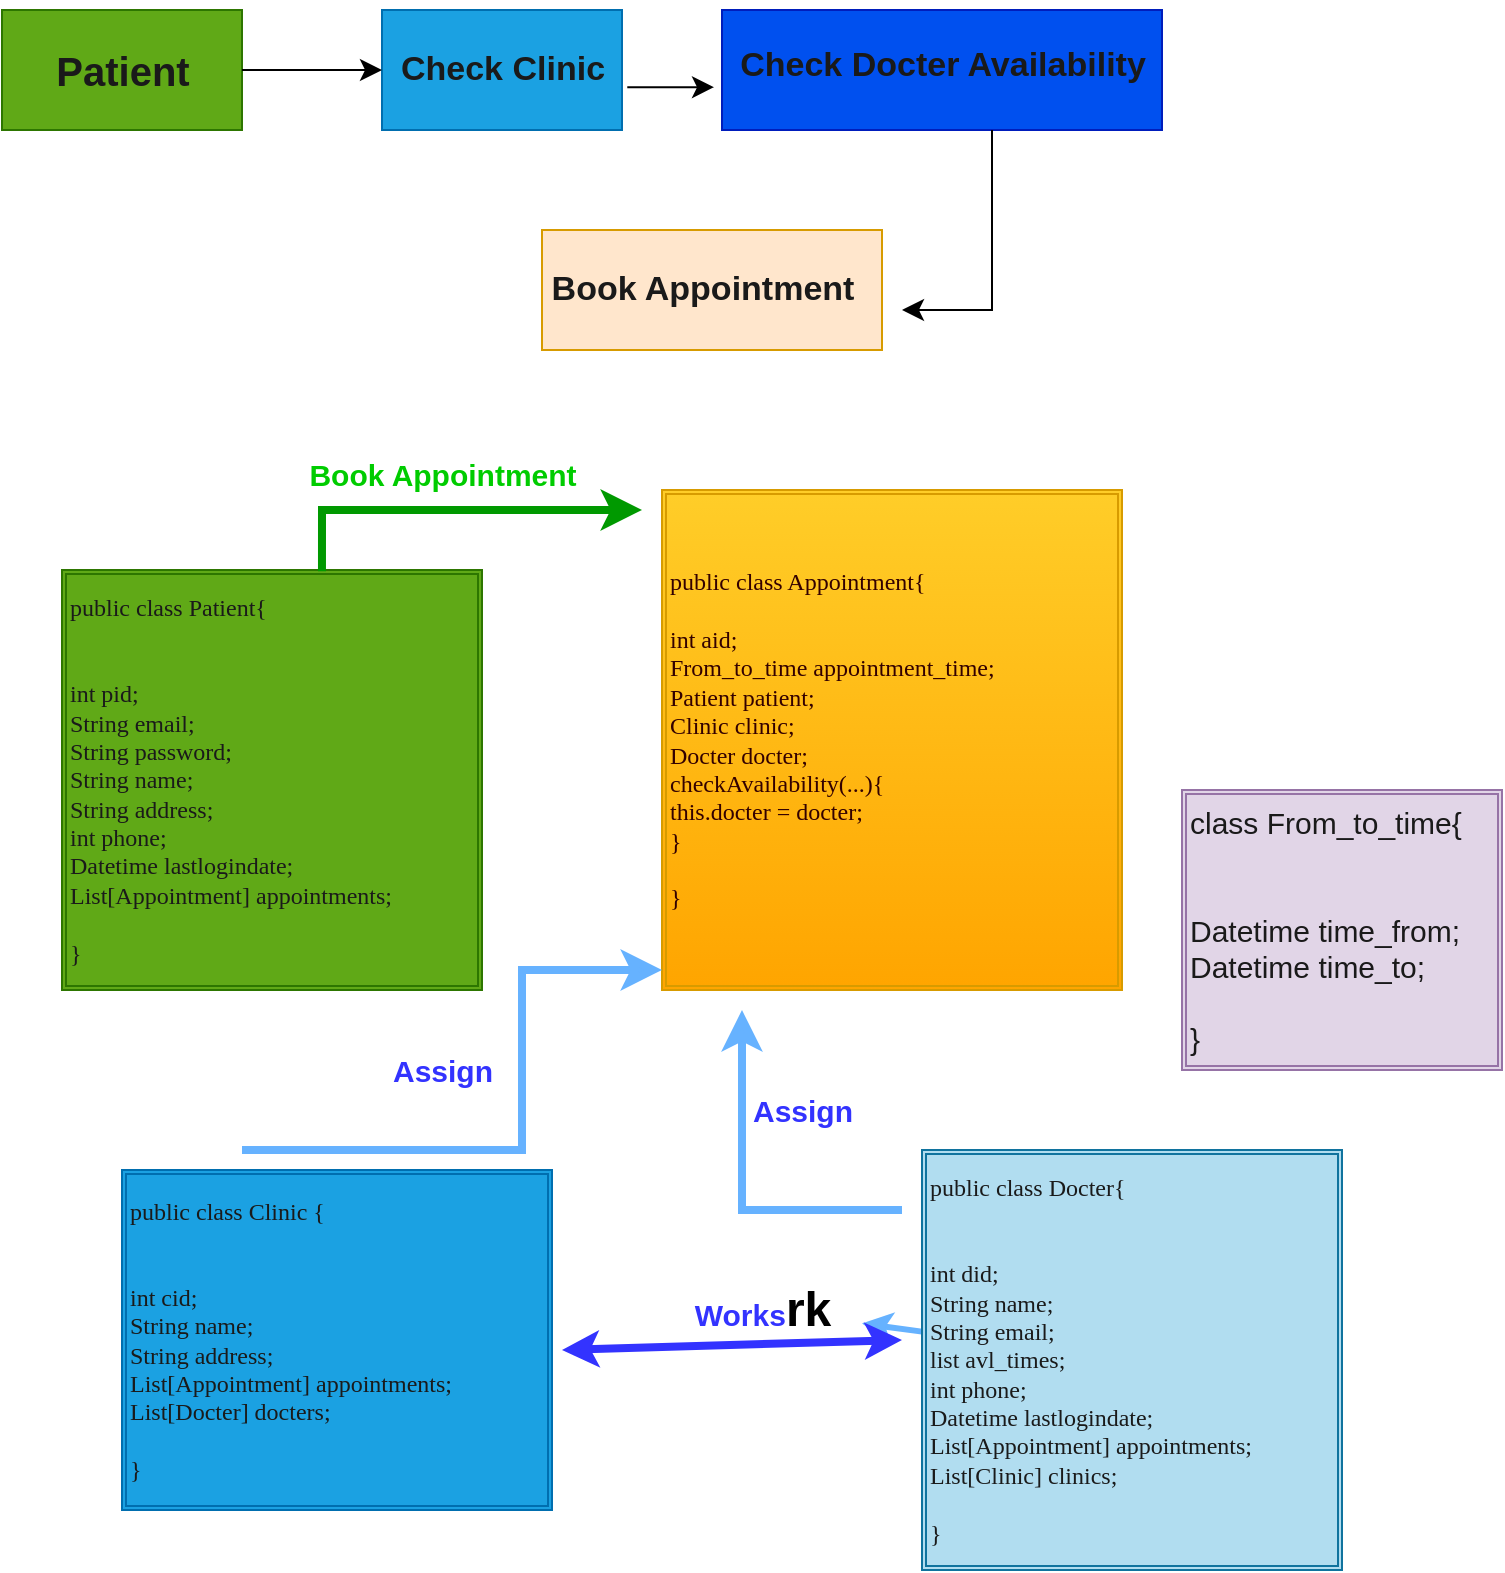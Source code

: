 <mxfile>
    <diagram id="4f-JZ04ZzW_WCCTG0lLz" name="Page-1">
        <mxGraphModel dx="1380" dy="1248" grid="1" gridSize="10" guides="1" tooltips="1" connect="1" arrows="1" fold="1" page="0" pageScale="1" pageWidth="850" pageHeight="1100" background="#ffffff" math="0" shadow="0">
            <root>
                <mxCell id="0"/>
                <mxCell id="1" parent="0"/>
                <mxCell id="3" value="public class Patient{&#10;&#10;&#10;&#9;int pid;&#10;&#9;String email;&#10;&#9;String password;&#10;&#9;String name;&#10;&#9;String address;&#10;&#9;int phone;&#10;&#9;Datetime lastlogindate;&#10;&#9;List[Appointment] appointments;&#10;&#9;&#10;}" style="shape=ext;double=1;rounded=0;whiteSpace=wrap;html=1;fontFamily=Verdana;fillColor=#60a917;fontColor=#1A1A1A;strokeColor=#2D7600;align=left;" parent="1" vertex="1">
                    <mxGeometry x="-70" y="-60" width="210" height="210" as="geometry"/>
                </mxCell>
                <mxCell id="8" value="public class Appointment{&#10;&#9;&#10;&#9;int aid;&#10;&#9;From_to_time appointment_time;&#10;&#9;Patient patient;&#10;&#9;Clinic clinic;&#10;&#9;Docter docter;&#9;&#10;&#9;checkAvailability(...){&#9;&#10;&#9;&#9;this.docter = docter;&#10;&#9;}&#10;&#9;&#10;}" style="shape=ext;double=1;rounded=0;whiteSpace=wrap;html=1;fontFamily=Verdana;fillColor=#ffcd28;strokeColor=#d79b00;gradientColor=#ffa500;align=left;fontColor=#330000;" parent="1" vertex="1">
                    <mxGeometry x="230" y="-100" width="230" height="250" as="geometry"/>
                </mxCell>
                <mxCell id="9" value="public class Clinic {&#10;&#10;&#10;&#9;int cid;&#10;&#9;String name;&#10;&#9;String address;&#10;&#9;List[Appointment] appointments;&#10;&#9;List[Docter] docters;&#10;&#9;&#10;}" style="shape=ext;double=1;rounded=0;whiteSpace=wrap;html=1;fontFamily=Verdana;fontColor=#1A1A1A;fillColor=#1ba1e2;strokeColor=#006EAF;align=left;" parent="1" vertex="1">
                    <mxGeometry x="-40" y="240" width="215" height="170" as="geometry"/>
                </mxCell>
                <mxCell id="23" value="" style="edgeStyle=none;html=1;strokeColor=#66B2FF;strokeWidth=3;fontSize=15;fontColor=#3333FF;" parent="1" source="10" target="12" edge="1">
                    <mxGeometry relative="1" as="geometry"/>
                </mxCell>
                <mxCell id="10" value="public class Docter{&#10;&#10;&#10;&#9;int did;&#10;&#9;String name;&#10;&#9;String email;&#10;&#9;list&lt;from_to_time&gt; avl_times;&#10;&#9;int phone;&#10;&#9;Datetime lastlogindate;&#10;&#9;List[Appointment] appointments;&#10;&#9;List[Clinic] clinics;&#10;&#9;&#10;}&lt;/from_to_time&gt;" style="shape=ext;double=1;rounded=0;whiteSpace=wrap;html=1;fontFamily=Verdana;fillColor=#b1ddf0;strokeColor=#10739e;align=left;fontColor=#1A1A1A;" parent="1" vertex="1">
                    <mxGeometry x="360" y="230" width="210" height="210" as="geometry"/>
                </mxCell>
                <mxCell id="11" value="" style="endArrow=classic;startArrow=classic;html=1;strokeColor=#3333FF;strokeWidth=4;" parent="1" edge="1">
                    <mxGeometry width="100" height="100" relative="1" as="geometry">
                        <mxPoint x="180" y="330" as="sourcePoint"/>
                        <mxPoint x="350" y="325" as="targetPoint"/>
                        <Array as="points"/>
                    </mxGeometry>
                </mxCell>
                <mxCell id="12" value="&lt;font style=&quot;font-size: 15px;&quot; color=&quot;#3333ff&quot;&gt;Works&lt;/font&gt;rk" style="text;strokeColor=none;fillColor=none;html=1;fontSize=24;fontStyle=1;verticalAlign=middle;align=center;" parent="1" vertex="1">
                    <mxGeometry x="230" y="290" width="100" height="40" as="geometry"/>
                </mxCell>
                <mxCell id="14" value="&lt;font style=&quot;font-size: 15px;&quot; color=&quot;#00cc00&quot;&gt;Book Appointment&lt;/font&gt;" style="text;strokeColor=none;fillColor=none;html=1;fontSize=24;fontStyle=1;verticalAlign=middle;align=center;fontColor=#3333FF;" parent="1" vertex="1">
                    <mxGeometry x="70" y="-130" width="100" height="40" as="geometry"/>
                </mxCell>
                <mxCell id="16" value="" style="edgeStyle=segmentEdgeStyle;endArrow=classic;html=1;curved=0;rounded=0;endSize=8;startSize=8;strokeColor=#009900;fontSize=15;fontColor=#00CC00;exitX=0.619;exitY=0.003;exitDx=0;exitDy=0;exitPerimeter=0;strokeWidth=4;" parent="1" source="3" edge="1">
                    <mxGeometry width="50" height="50" relative="1" as="geometry">
                        <mxPoint x="50" y="-70" as="sourcePoint"/>
                        <mxPoint x="220" y="-90" as="targetPoint"/>
                        <Array as="points">
                            <mxPoint x="60" y="-90"/>
                        </Array>
                    </mxGeometry>
                </mxCell>
                <mxCell id="18" value="" style="edgeStyle=segmentEdgeStyle;endArrow=classic;html=1;curved=0;rounded=0;endSize=8;startSize=8;strokeColor=#66B2FF;fontSize=15;fontColor=#00CC00;strokeWidth=4;" parent="1" edge="1">
                    <mxGeometry width="50" height="50" relative="1" as="geometry">
                        <mxPoint x="350" y="260" as="sourcePoint"/>
                        <mxPoint x="270" y="160" as="targetPoint"/>
                    </mxGeometry>
                </mxCell>
                <mxCell id="20" value="Assign" style="text;strokeColor=none;fillColor=none;html=1;fontSize=15;fontStyle=1;verticalAlign=middle;align=center;fontColor=#3333FF;" parent="1" vertex="1">
                    <mxGeometry x="250" y="190" width="100" height="40" as="geometry"/>
                </mxCell>
                <mxCell id="21" value="" style="edgeStyle=elbowEdgeStyle;elbow=horizontal;endArrow=classic;html=1;curved=0;rounded=0;endSize=8;startSize=8;strokeColor=#66B2FF;fontSize=15;fontColor=#3333FF;strokeWidth=4;" parent="1" edge="1">
                    <mxGeometry width="50" height="50" relative="1" as="geometry">
                        <mxPoint x="20" y="230" as="sourcePoint"/>
                        <mxPoint x="230" y="140" as="targetPoint"/>
                        <Array as="points">
                            <mxPoint x="160" y="200"/>
                        </Array>
                    </mxGeometry>
                </mxCell>
                <mxCell id="22" value="Assign" style="text;strokeColor=none;fillColor=none;html=1;fontSize=15;fontStyle=1;verticalAlign=middle;align=center;fontColor=#3333FF;" parent="1" vertex="1">
                    <mxGeometry x="70" y="170" width="100" height="40" as="geometry"/>
                </mxCell>
                <mxCell id="24" value="class From_to_time{&#10;&#10;&#10;&#9;Datetime time_from;&#10;&#9;Datetime time_to;&#10;&#9;&#10;}" style="shape=ext;double=1;rounded=0;whiteSpace=wrap;html=1;fontSize=15;fillColor=#e1d5e7;strokeColor=#9673a6;align=left;fontColor=#1A1A1A;" parent="1" vertex="1">
                    <mxGeometry x="490" y="50" width="160" height="140" as="geometry"/>
                </mxCell>
                <mxCell id="25" value="" style="rounded=0;whiteSpace=wrap;html=1;fillColor=#60a917;fontColor=#ffffff;strokeColor=#2D7600;" vertex="1" parent="1">
                    <mxGeometry x="-100" y="-340" width="120" height="60" as="geometry"/>
                </mxCell>
                <mxCell id="26" value="" style="rounded=0;whiteSpace=wrap;html=1;fillColor=#1ba1e2;fontColor=#ffffff;strokeColor=#006EAF;" vertex="1" parent="1">
                    <mxGeometry x="90" y="-340" width="120" height="60" as="geometry"/>
                </mxCell>
                <mxCell id="27" value="" style="rounded=0;whiteSpace=wrap;html=1;fillColor=#0050ef;fontColor=#ffffff;strokeColor=#001DBC;" vertex="1" parent="1">
                    <mxGeometry x="260" y="-340" width="220" height="60" as="geometry"/>
                </mxCell>
                <mxCell id="28" value="" style="rounded=0;whiteSpace=wrap;html=1;fillColor=#ffe6cc;strokeColor=#d79b00;" vertex="1" parent="1">
                    <mxGeometry x="170" y="-230" width="170" height="60" as="geometry"/>
                </mxCell>
                <mxCell id="29" value="Patient" style="text;strokeColor=none;fillColor=none;html=1;fontSize=20;fontStyle=1;verticalAlign=middle;align=center;fontColor=#1A1A1A;" vertex="1" parent="1">
                    <mxGeometry x="-90" y="-330" width="100" height="40" as="geometry"/>
                </mxCell>
                <mxCell id="30" value="Check Clinic" style="text;strokeColor=none;fillColor=none;html=1;fontSize=17;fontStyle=1;verticalAlign=middle;align=center;fontColor=#1A1A1A;" vertex="1" parent="1">
                    <mxGeometry x="100" y="-330" width="100" height="40" as="geometry"/>
                </mxCell>
                <mxCell id="31" value="Check Docter Availability" style="text;strokeColor=none;fillColor=none;html=1;fontSize=17;fontStyle=1;verticalAlign=middle;align=center;fontColor=#1A1A1A;" vertex="1" parent="1">
                    <mxGeometry x="320" y="-345" width="100" height="65" as="geometry"/>
                </mxCell>
                <mxCell id="32" value="Book Appointment" style="text;strokeColor=none;fillColor=none;html=1;fontSize=17;fontStyle=1;verticalAlign=middle;align=center;fontColor=#1A1A1A;" vertex="1" parent="1">
                    <mxGeometry x="200" y="-220" width="100" height="40" as="geometry"/>
                </mxCell>
                <mxCell id="33" value="" style="edgeStyle=segmentEdgeStyle;endArrow=classic;html=1;curved=0;rounded=0;endSize=8;startSize=8;fontSize=17;fontColor=#1A1A1A;exitX=0.75;exitY=1;exitDx=0;exitDy=0;strokeColor=#000000;" edge="1" parent="1" source="31">
                    <mxGeometry width="50" height="50" relative="1" as="geometry">
                        <mxPoint x="240" y="-210" as="sourcePoint"/>
                        <mxPoint x="350" y="-190" as="targetPoint"/>
                        <Array as="points">
                            <mxPoint x="395" y="-190"/>
                        </Array>
                    </mxGeometry>
                </mxCell>
                <mxCell id="34" value="" style="edgeStyle=segmentEdgeStyle;endArrow=classic;html=1;curved=0;rounded=0;endSize=8;startSize=8;strokeColor=#000000;fontSize=17;fontColor=#1A1A1A;exitX=1;exitY=0.5;exitDx=0;exitDy=0;entryX=0;entryY=0.5;entryDx=0;entryDy=0;" edge="1" parent="1" source="25" target="26">
                    <mxGeometry width="50" height="50" relative="1" as="geometry">
                        <mxPoint x="90" y="-210" as="sourcePoint"/>
                        <mxPoint x="140" y="-260" as="targetPoint"/>
                    </mxGeometry>
                </mxCell>
                <mxCell id="35" value="" style="edgeStyle=segmentEdgeStyle;endArrow=classic;html=1;curved=0;rounded=0;endSize=8;startSize=8;strokeColor=#000000;fontSize=17;fontColor=#1A1A1A;exitX=1.022;exitY=0.644;exitDx=0;exitDy=0;exitPerimeter=0;entryX=-0.018;entryY=0.633;entryDx=0;entryDy=0;entryPerimeter=0;" edge="1" parent="1" source="26" target="27">
                    <mxGeometry width="50" height="50" relative="1" as="geometry">
                        <mxPoint x="90" y="-210" as="sourcePoint"/>
                        <mxPoint x="140" y="-260" as="targetPoint"/>
                    </mxGeometry>
                </mxCell>
            </root>
        </mxGraphModel>
    </diagram>
</mxfile>